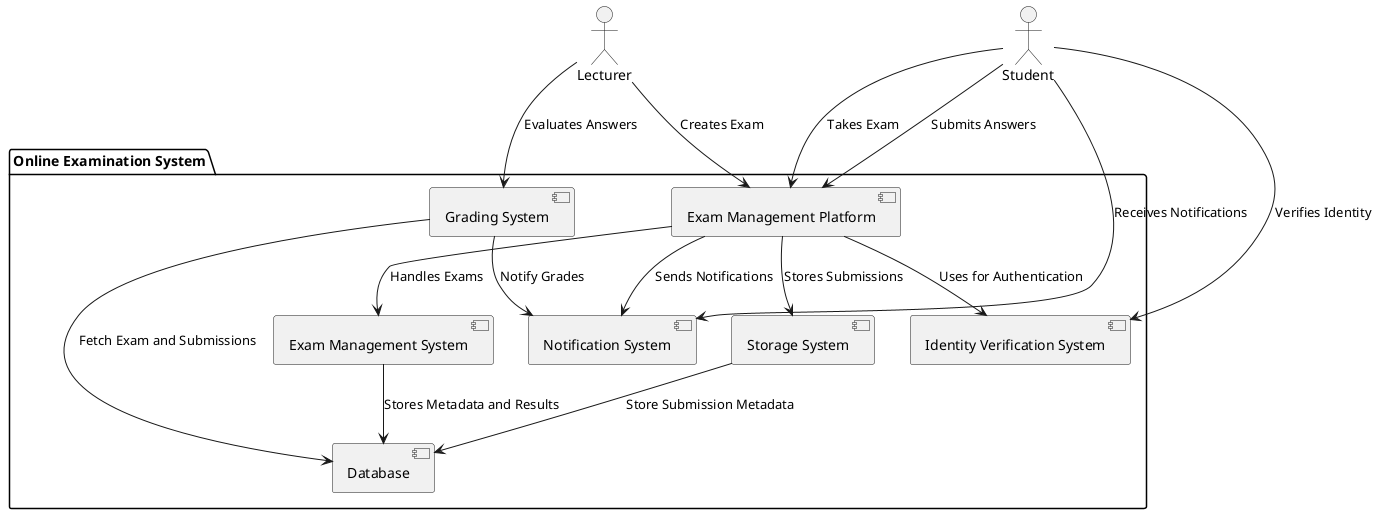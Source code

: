 @startuml
package "Online Examination System" {

  component "Exam Management Platform" as examPlatform
  component "Identity Verification System" as identitySystem
  component "Exam Management System" as examSystem
  component "Grading System" as gradingSystem
  component "Notification System" as notificationSystem
  component "Storage System" as submissionStorage
  component "Database" as examDatabase

  examPlatform --> examSystem : "Handles Exams"
  examPlatform --> identitySystem : "Uses for Authentication"
  examPlatform --> notificationSystem : "Sends Notifications"
  examPlatform --> submissionStorage : "Stores Submissions"
  examSystem --> examDatabase : "Stores Metadata and Results"
  gradingSystem --> examDatabase : "Fetch Exam and Submissions"
  gradingSystem --> notificationSystem : "Notify Grades"
  submissionStorage --> examDatabase : "Store Submission Metadata"
}

actor "Lecturer" as lecturer
actor "Student" as student

lecturer --> examPlatform : "Creates Exam"
lecturer --> gradingSystem : "Evaluates Answers"
student --> examPlatform : "Takes Exam"
student --> identitySystem : "Verifies Identity"
student --> examPlatform : "Submits Answers"
student --> notificationSystem : "Receives Notifications"

@enduml
